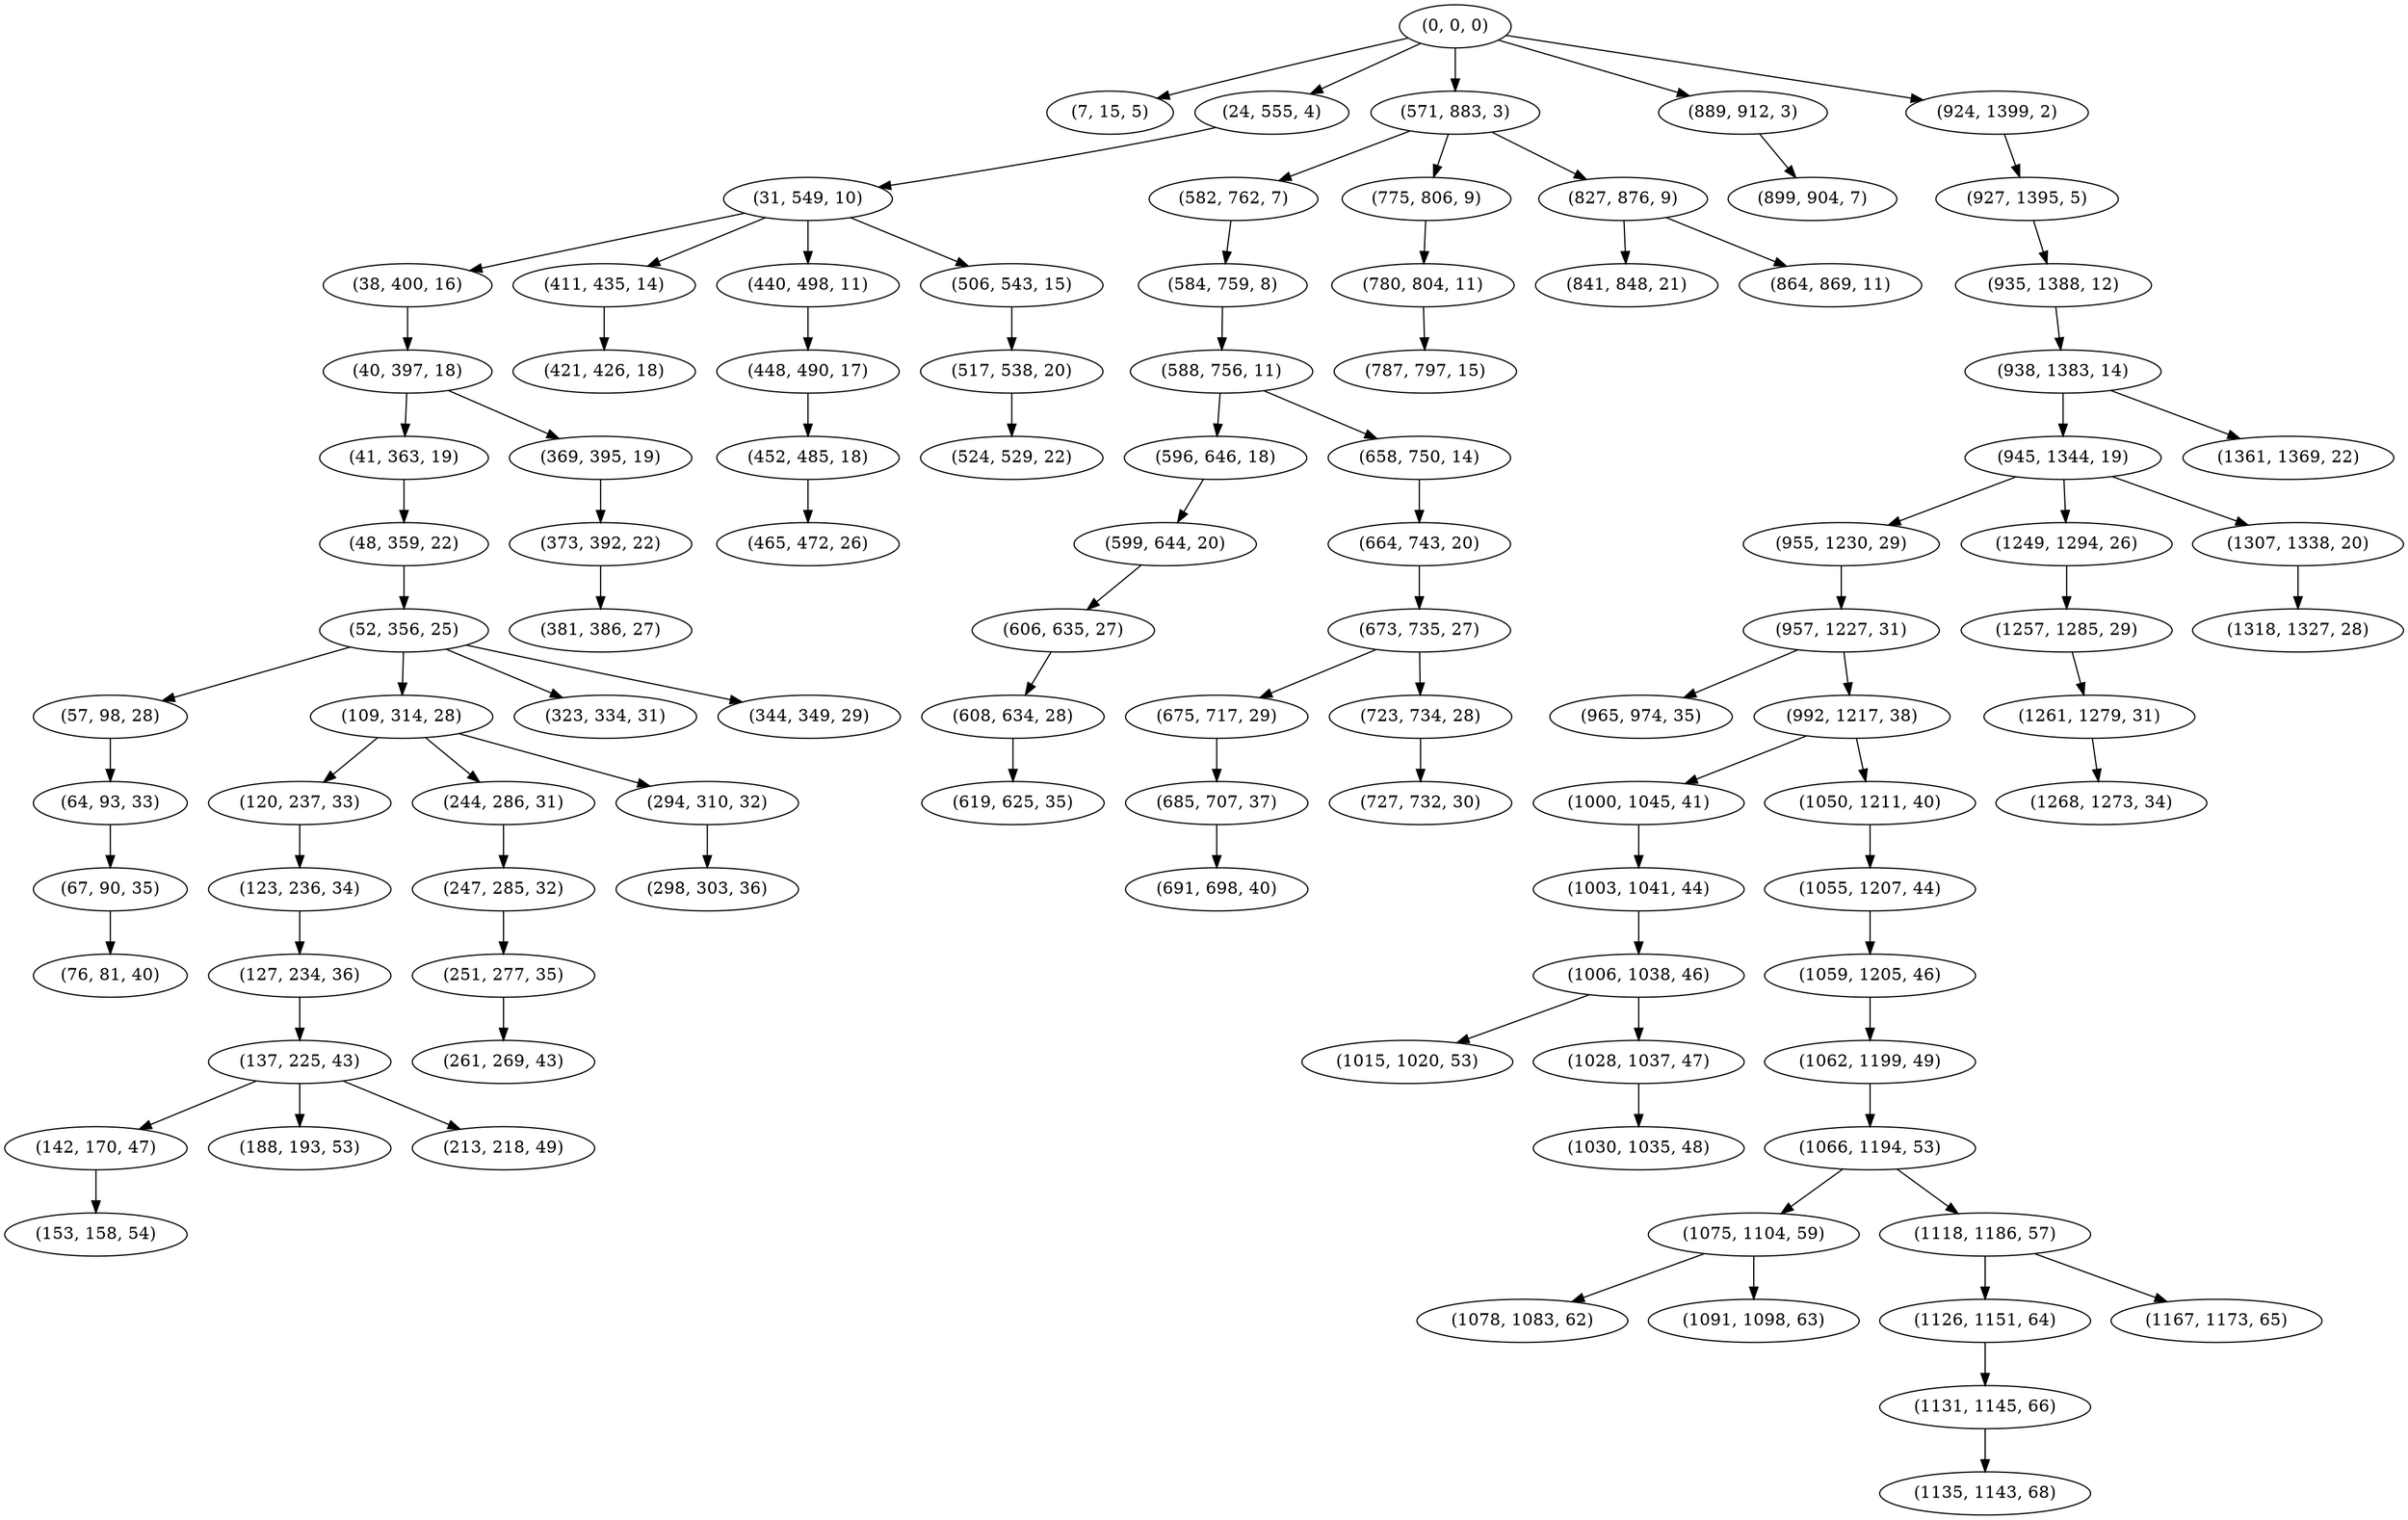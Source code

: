digraph tree {
    "(0, 0, 0)";
    "(7, 15, 5)";
    "(24, 555, 4)";
    "(31, 549, 10)";
    "(38, 400, 16)";
    "(40, 397, 18)";
    "(41, 363, 19)";
    "(48, 359, 22)";
    "(52, 356, 25)";
    "(57, 98, 28)";
    "(64, 93, 33)";
    "(67, 90, 35)";
    "(76, 81, 40)";
    "(109, 314, 28)";
    "(120, 237, 33)";
    "(123, 236, 34)";
    "(127, 234, 36)";
    "(137, 225, 43)";
    "(142, 170, 47)";
    "(153, 158, 54)";
    "(188, 193, 53)";
    "(213, 218, 49)";
    "(244, 286, 31)";
    "(247, 285, 32)";
    "(251, 277, 35)";
    "(261, 269, 43)";
    "(294, 310, 32)";
    "(298, 303, 36)";
    "(323, 334, 31)";
    "(344, 349, 29)";
    "(369, 395, 19)";
    "(373, 392, 22)";
    "(381, 386, 27)";
    "(411, 435, 14)";
    "(421, 426, 18)";
    "(440, 498, 11)";
    "(448, 490, 17)";
    "(452, 485, 18)";
    "(465, 472, 26)";
    "(506, 543, 15)";
    "(517, 538, 20)";
    "(524, 529, 22)";
    "(571, 883, 3)";
    "(582, 762, 7)";
    "(584, 759, 8)";
    "(588, 756, 11)";
    "(596, 646, 18)";
    "(599, 644, 20)";
    "(606, 635, 27)";
    "(608, 634, 28)";
    "(619, 625, 35)";
    "(658, 750, 14)";
    "(664, 743, 20)";
    "(673, 735, 27)";
    "(675, 717, 29)";
    "(685, 707, 37)";
    "(691, 698, 40)";
    "(723, 734, 28)";
    "(727, 732, 30)";
    "(775, 806, 9)";
    "(780, 804, 11)";
    "(787, 797, 15)";
    "(827, 876, 9)";
    "(841, 848, 21)";
    "(864, 869, 11)";
    "(889, 912, 3)";
    "(899, 904, 7)";
    "(924, 1399, 2)";
    "(927, 1395, 5)";
    "(935, 1388, 12)";
    "(938, 1383, 14)";
    "(945, 1344, 19)";
    "(955, 1230, 29)";
    "(957, 1227, 31)";
    "(965, 974, 35)";
    "(992, 1217, 38)";
    "(1000, 1045, 41)";
    "(1003, 1041, 44)";
    "(1006, 1038, 46)";
    "(1015, 1020, 53)";
    "(1028, 1037, 47)";
    "(1030, 1035, 48)";
    "(1050, 1211, 40)";
    "(1055, 1207, 44)";
    "(1059, 1205, 46)";
    "(1062, 1199, 49)";
    "(1066, 1194, 53)";
    "(1075, 1104, 59)";
    "(1078, 1083, 62)";
    "(1091, 1098, 63)";
    "(1118, 1186, 57)";
    "(1126, 1151, 64)";
    "(1131, 1145, 66)";
    "(1135, 1143, 68)";
    "(1167, 1173, 65)";
    "(1249, 1294, 26)";
    "(1257, 1285, 29)";
    "(1261, 1279, 31)";
    "(1268, 1273, 34)";
    "(1307, 1338, 20)";
    "(1318, 1327, 28)";
    "(1361, 1369, 22)";
    "(0, 0, 0)" -> "(7, 15, 5)";
    "(0, 0, 0)" -> "(24, 555, 4)";
    "(0, 0, 0)" -> "(571, 883, 3)";
    "(0, 0, 0)" -> "(889, 912, 3)";
    "(0, 0, 0)" -> "(924, 1399, 2)";
    "(24, 555, 4)" -> "(31, 549, 10)";
    "(31, 549, 10)" -> "(38, 400, 16)";
    "(31, 549, 10)" -> "(411, 435, 14)";
    "(31, 549, 10)" -> "(440, 498, 11)";
    "(31, 549, 10)" -> "(506, 543, 15)";
    "(38, 400, 16)" -> "(40, 397, 18)";
    "(40, 397, 18)" -> "(41, 363, 19)";
    "(40, 397, 18)" -> "(369, 395, 19)";
    "(41, 363, 19)" -> "(48, 359, 22)";
    "(48, 359, 22)" -> "(52, 356, 25)";
    "(52, 356, 25)" -> "(57, 98, 28)";
    "(52, 356, 25)" -> "(109, 314, 28)";
    "(52, 356, 25)" -> "(323, 334, 31)";
    "(52, 356, 25)" -> "(344, 349, 29)";
    "(57, 98, 28)" -> "(64, 93, 33)";
    "(64, 93, 33)" -> "(67, 90, 35)";
    "(67, 90, 35)" -> "(76, 81, 40)";
    "(109, 314, 28)" -> "(120, 237, 33)";
    "(109, 314, 28)" -> "(244, 286, 31)";
    "(109, 314, 28)" -> "(294, 310, 32)";
    "(120, 237, 33)" -> "(123, 236, 34)";
    "(123, 236, 34)" -> "(127, 234, 36)";
    "(127, 234, 36)" -> "(137, 225, 43)";
    "(137, 225, 43)" -> "(142, 170, 47)";
    "(137, 225, 43)" -> "(188, 193, 53)";
    "(137, 225, 43)" -> "(213, 218, 49)";
    "(142, 170, 47)" -> "(153, 158, 54)";
    "(244, 286, 31)" -> "(247, 285, 32)";
    "(247, 285, 32)" -> "(251, 277, 35)";
    "(251, 277, 35)" -> "(261, 269, 43)";
    "(294, 310, 32)" -> "(298, 303, 36)";
    "(369, 395, 19)" -> "(373, 392, 22)";
    "(373, 392, 22)" -> "(381, 386, 27)";
    "(411, 435, 14)" -> "(421, 426, 18)";
    "(440, 498, 11)" -> "(448, 490, 17)";
    "(448, 490, 17)" -> "(452, 485, 18)";
    "(452, 485, 18)" -> "(465, 472, 26)";
    "(506, 543, 15)" -> "(517, 538, 20)";
    "(517, 538, 20)" -> "(524, 529, 22)";
    "(571, 883, 3)" -> "(582, 762, 7)";
    "(571, 883, 3)" -> "(775, 806, 9)";
    "(571, 883, 3)" -> "(827, 876, 9)";
    "(582, 762, 7)" -> "(584, 759, 8)";
    "(584, 759, 8)" -> "(588, 756, 11)";
    "(588, 756, 11)" -> "(596, 646, 18)";
    "(588, 756, 11)" -> "(658, 750, 14)";
    "(596, 646, 18)" -> "(599, 644, 20)";
    "(599, 644, 20)" -> "(606, 635, 27)";
    "(606, 635, 27)" -> "(608, 634, 28)";
    "(608, 634, 28)" -> "(619, 625, 35)";
    "(658, 750, 14)" -> "(664, 743, 20)";
    "(664, 743, 20)" -> "(673, 735, 27)";
    "(673, 735, 27)" -> "(675, 717, 29)";
    "(673, 735, 27)" -> "(723, 734, 28)";
    "(675, 717, 29)" -> "(685, 707, 37)";
    "(685, 707, 37)" -> "(691, 698, 40)";
    "(723, 734, 28)" -> "(727, 732, 30)";
    "(775, 806, 9)" -> "(780, 804, 11)";
    "(780, 804, 11)" -> "(787, 797, 15)";
    "(827, 876, 9)" -> "(841, 848, 21)";
    "(827, 876, 9)" -> "(864, 869, 11)";
    "(889, 912, 3)" -> "(899, 904, 7)";
    "(924, 1399, 2)" -> "(927, 1395, 5)";
    "(927, 1395, 5)" -> "(935, 1388, 12)";
    "(935, 1388, 12)" -> "(938, 1383, 14)";
    "(938, 1383, 14)" -> "(945, 1344, 19)";
    "(938, 1383, 14)" -> "(1361, 1369, 22)";
    "(945, 1344, 19)" -> "(955, 1230, 29)";
    "(945, 1344, 19)" -> "(1249, 1294, 26)";
    "(945, 1344, 19)" -> "(1307, 1338, 20)";
    "(955, 1230, 29)" -> "(957, 1227, 31)";
    "(957, 1227, 31)" -> "(965, 974, 35)";
    "(957, 1227, 31)" -> "(992, 1217, 38)";
    "(992, 1217, 38)" -> "(1000, 1045, 41)";
    "(992, 1217, 38)" -> "(1050, 1211, 40)";
    "(1000, 1045, 41)" -> "(1003, 1041, 44)";
    "(1003, 1041, 44)" -> "(1006, 1038, 46)";
    "(1006, 1038, 46)" -> "(1015, 1020, 53)";
    "(1006, 1038, 46)" -> "(1028, 1037, 47)";
    "(1028, 1037, 47)" -> "(1030, 1035, 48)";
    "(1050, 1211, 40)" -> "(1055, 1207, 44)";
    "(1055, 1207, 44)" -> "(1059, 1205, 46)";
    "(1059, 1205, 46)" -> "(1062, 1199, 49)";
    "(1062, 1199, 49)" -> "(1066, 1194, 53)";
    "(1066, 1194, 53)" -> "(1075, 1104, 59)";
    "(1066, 1194, 53)" -> "(1118, 1186, 57)";
    "(1075, 1104, 59)" -> "(1078, 1083, 62)";
    "(1075, 1104, 59)" -> "(1091, 1098, 63)";
    "(1118, 1186, 57)" -> "(1126, 1151, 64)";
    "(1118, 1186, 57)" -> "(1167, 1173, 65)";
    "(1126, 1151, 64)" -> "(1131, 1145, 66)";
    "(1131, 1145, 66)" -> "(1135, 1143, 68)";
    "(1249, 1294, 26)" -> "(1257, 1285, 29)";
    "(1257, 1285, 29)" -> "(1261, 1279, 31)";
    "(1261, 1279, 31)" -> "(1268, 1273, 34)";
    "(1307, 1338, 20)" -> "(1318, 1327, 28)";
}
